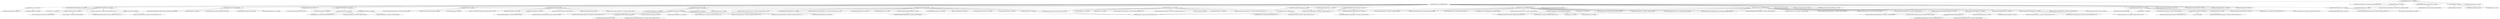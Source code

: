 digraph benchmark {
	"org.openrefine:benchmark:jar:3.10-SNAPSHOT" -> "org.openrefine:main:jar:3.10-SNAPSHOT:provided" ; 
	"org.openrefine:benchmark:jar:3.10-SNAPSHOT" -> "javax.servlet:javax.servlet-api:jar:4.0.1:provided (scope not updated to provided)" ; 
	"org.openrefine:benchmark:jar:3.10-SNAPSHOT" -> "org.openjdk.jmh:jmh-core:jar:1.37:compile" ; 
	"org.openrefine:benchmark:jar:3.10-SNAPSHOT" -> "org.openjdk.jmh:jmh-generator-annprocess:jar:1.37:provided" ; 
	"org.openrefine:benchmark:jar:3.10-SNAPSHOT" -> "org.testng:testng:jar:7.11.0:test" ; 
	"org.openrefine:benchmark:jar:3.10-SNAPSHOT" -> "org.jvnet.localizer:localizer:jar:1.31:compile" ; 
	"org.openrefine:main:jar:3.10-SNAPSHOT:provided" -> "org.openrefine:core:jar:3.10-SNAPSHOT:provided" ; 
	"org.openrefine:main:jar:3.10-SNAPSHOT:provided" -> "org.openrefine:grel:jar:3.10-SNAPSHOT:provided" ; 
	"org.openrefine:main:jar:3.10-SNAPSHOT:provided" -> "org.openrefine.dependencies:butterfly:jar:1.2.6:provided" ; 
	"org.openrefine:main:jar:3.10-SNAPSHOT:provided" -> "com.fasterxml.jackson.core:jackson-databind:jar:2.19.0:provided" ; 
	"org.openrefine:main:jar:3.10-SNAPSHOT:provided" -> "com.fasterxml.jackson.core:jackson-annotations:jar:2.19.0:provided" ; 
	"org.openrefine:main:jar:3.10-SNAPSHOT:provided" -> "commons-fileupload:commons-fileupload:jar:1.5:provided" ; 
	"org.openrefine:main:jar:3.10-SNAPSHOT:provided" -> "org.apache.commons:commons-text:jar:1.13.1:provided" ; 
	"org.openrefine:main:jar:3.10-SNAPSHOT:provided" -> "org.apache.velocity:velocity-engine-core:jar:2.4.1:provided" ; 
	"org.openrefine:main:jar:3.10-SNAPSHOT:provided" -> "org.marc4j:marc4j:jar:2.9.6:provided" ; 
	"org.openrefine:main:jar:3.10-SNAPSHOT:provided" -> "com.univocity:univocity-parsers:jar:2.9.1:provided" ; 
	"org.openrefine:main:jar:3.10-SNAPSHOT:provided" -> "org.apache.poi:poi:jar:5.4.1:provided" ; 
	"org.openrefine:main:jar:3.10-SNAPSHOT:provided" -> "org.apache.poi:poi-ooxml:jar:5.4.1:provided" ; 
	"org.openrefine:main:jar:3.10-SNAPSHOT:provided" -> "org.odftoolkit:odfdom-java:jar:0.12.0:provided" ; 
	"org.openrefine:main:jar:3.10-SNAPSHOT:provided" -> "org.openrefine.dependencies:vicino:jar:1.2.1:provided" ; 
	"org.openrefine:main:jar:3.10-SNAPSHOT:provided" -> "org.clojure:clojure:jar:1.12.1:provided" ; 
	"org.openrefine:main:jar:3.10-SNAPSHOT:provided" -> "org.apache.httpcomponents.client5:httpclient5:jar:5.5:provided" ; 
	"org.openrefine:main:jar:3.10-SNAPSHOT:provided" -> "org.apache.httpcomponents.core5:httpcore5:jar:5.3.4:provided" ; 
	"org.openrefine:main:jar:3.10-SNAPSHOT:provided" -> "org.sweble.wikitext:swc-parser-lazy:jar:3.1.9:provided" ; 
	"org.openrefine:main:jar:3.10-SNAPSHOT:provided" -> "org.apache.jena:jena-arq:jar:4.10.0:provided" ; 
	"org.openrefine:main:jar:3.10-SNAPSHOT:provided" -> "org.apache.jena:jena-core:jar:4.10.0:provided" ; 
	"org.openrefine:main:jar:3.10-SNAPSHOT:provided" -> "commons-codec:commons-codec:jar:1.18.0:provided" ; 
	"org.openrefine:main:jar:3.10-SNAPSHOT:provided" -> "commons-io:commons-io:jar:2.19.0:provided" ; 
	"org.openrefine:main:jar:3.10-SNAPSHOT:provided" -> "com.google.guava:guava:jar:33.4.8-jre:provided" ; 
	"org.openrefine:main:jar:3.10-SNAPSHOT:provided" -> "javax.xml.bind:jaxb-api:jar:2.3.1:provided" ; 
	"org.openrefine:main:jar:3.10-SNAPSHOT:provided" -> "com.github.albfernandez:juniversalchardet:jar:2.5.0:provided" ; 
	"org.openrefine:main:jar:3.10-SNAPSHOT:provided" -> "org.eclipse.jetty:jetty-servlets:jar:10.0.16:provided" ; 
	"org.openrefine:main:jar:3.10-SNAPSHOT:provided" -> "(org.jvnet.localizer:localizer:jar:1.31:provided - omitted for duplicate)" ; 
	"org.openrefine:core:jar:3.10-SNAPSHOT:provided" -> "(org.openrefine.dependencies:butterfly:jar:1.2.6:provided - omitted for duplicate)" ; 
	"org.openrefine:core:jar:3.10-SNAPSHOT:provided" -> "(com.fasterxml.jackson.core:jackson-databind:jar:2.19.0:provided - omitted for duplicate)" ; 
	"org.openrefine:core:jar:3.10-SNAPSHOT:provided" -> "(com.fasterxml.jackson.core:jackson-annotations:jar:2.19.0:provided - omitted for duplicate)" ; 
	"org.openrefine:core:jar:3.10-SNAPSHOT:provided" -> "com.fasterxml.jackson.datatype:jackson-datatype-jdk8:jar:2.19.0:provided" ; 
	"org.openrefine:core:jar:3.10-SNAPSHOT:provided" -> "org.apache.commons:commons-lang3:jar:3.17.0:provided" ; 
	"org.openrefine:core:jar:3.10-SNAPSHOT:provided" -> "(commons-fileupload:commons-fileupload:jar:1.5:provided - omitted for duplicate)" ; 
	"org.openrefine:core:jar:3.10-SNAPSHOT:provided" -> "commons-validator:commons-validator:jar:1.9.0:provided" ; 
	"org.openrefine:core:jar:3.10-SNAPSHOT:provided" -> "org.apache.commons:commons-compress:jar:1.27.1:provided" ; 
	"org.openrefine:core:jar:3.10-SNAPSHOT:provided" -> "(org.openrefine.dependencies:vicino:jar:1.2.1:provided - omitted for duplicate)" ; 
	"org.openrefine:core:jar:3.10-SNAPSHOT:provided" -> "(org.apache.httpcomponents.client5:httpclient5:jar:5.5:provided - omitted for duplicate)" ; 
	"org.openrefine:core:jar:3.10-SNAPSHOT:provided" -> "(org.apache.httpcomponents.core5:httpcore5:jar:5.3.4:provided - omitted for duplicate)" ; 
	"org.openrefine:core:jar:3.10-SNAPSHOT:provided" -> "(commons-codec:commons-codec:jar:1.18.0:provided - omitted for duplicate)" ; 
	"org.openrefine:core:jar:3.10-SNAPSHOT:provided" -> "(commons-io:commons-io:jar:2.19.0:provided - omitted for duplicate)" ; 
	"org.openrefine:core:jar:3.10-SNAPSHOT:provided" -> "(com.google.guava:guava:jar:33.4.8-jre:provided - omitted for duplicate)" ; 
	"org.openrefine:core:jar:3.10-SNAPSHOT:provided" -> "(com.github.albfernandez:juniversalchardet:jar:2.5.0:provided - omitted for duplicate)" ; 
	"org.openrefine:core:jar:3.10-SNAPSHOT:provided" -> "(org.eclipse.jetty:jetty-servlets:jar:10.0.16:provided - omitted for duplicate)" ; 
	"org.openrefine:core:jar:3.10-SNAPSHOT:provided" -> "(org.jvnet.localizer:localizer:jar:1.31:provided - omitted for duplicate)" ; 
	"com.fasterxml.jackson.datatype:jackson-datatype-jdk8:jar:2.19.0:provided" -> "(com.fasterxml.jackson.core:jackson-core:jar:2.19.0:provided - omitted for duplicate)" ; 
	"com.fasterxml.jackson.datatype:jackson-datatype-jdk8:jar:2.19.0:provided" -> "(com.fasterxml.jackson.core:jackson-databind:jar:2.19.0:provided - omitted for duplicate)" ; 
	"commons-validator:commons-validator:jar:1.9.0:provided" -> "commons-beanutils:commons-beanutils:jar:1.9.4:provided" ; 
	"commons-validator:commons-validator:jar:1.9.0:provided" -> "commons-digester:commons-digester:jar:2.1:provided" ; 
	"commons-validator:commons-validator:jar:1.9.0:provided" -> "commons-logging:commons-logging:jar:1.3.2:provided" ; 
	"commons-validator:commons-validator:jar:1.9.0:provided" -> "(commons-collections:commons-collections:jar:3.2.2:provided - omitted for duplicate)" ; 
	"commons-beanutils:commons-beanutils:jar:1.9.4:provided" -> "(commons-logging:commons-logging:jar:1.2:provided - omitted for conflict with 1.3.2)" ; 
	"commons-beanutils:commons-beanutils:jar:1.9.4:provided" -> "(commons-collections:commons-collections:jar:3.2.2:provided - omitted for duplicate)" ; 
	"org.apache.commons:commons-compress:jar:1.27.1:provided" -> "(commons-codec:commons-codec:jar:1.17.1:provided - omitted for conflict with 1.18.0)" ; 
	"org.apache.commons:commons-compress:jar:1.27.1:provided" -> "(commons-io:commons-io:jar:2.16.1:provided - omitted for conflict with 2.19.0)" ; 
	"org.apache.commons:commons-compress:jar:1.27.1:provided" -> "(org.apache.commons:commons-lang3:jar:3.16.0:provided - omitted for conflict with 3.17.0)" ; 
	"org.openrefine:grel:jar:3.10-SNAPSHOT:provided" -> "(org.openrefine:core:jar:3.10-SNAPSHOT:provided - omitted for duplicate)" ; 
	"org.openrefine:grel:jar:3.10-SNAPSHOT:provided" -> "(com.fasterxml.jackson.core:jackson-databind:jar:2.19.0:provided - omitted for duplicate)" ; 
	"org.openrefine:grel:jar:3.10-SNAPSHOT:provided" -> "(com.fasterxml.jackson.core:jackson-annotations:jar:2.19.0:provided - omitted for duplicate)" ; 
	"org.openrefine:grel:jar:3.10-SNAPSHOT:provided" -> "(org.apache.commons:commons-lang3:jar:3.17.0:provided - omitted for duplicate)" ; 
	"org.openrefine:grel:jar:3.10-SNAPSHOT:provided" -> "(org.apache.commons:commons-text:jar:1.13.1:provided - omitted for duplicate)" ; 
	"org.openrefine:grel:jar:3.10-SNAPSHOT:provided" -> "org.jsoup:jsoup:jar:1.20.1:provided" ; 
	"org.openrefine:grel:jar:3.10-SNAPSHOT:provided" -> "(com.univocity:univocity-parsers:jar:2.9.1:provided - omitted for duplicate)" ; 
	"org.openrefine:grel:jar:3.10-SNAPSHOT:provided" -> "(org.openrefine.dependencies:vicino:jar:1.2.1:provided - omitted for duplicate)" ; 
	"org.openrefine:grel:jar:3.10-SNAPSHOT:provided" -> "(commons-codec:commons-codec:jar:1.18.0:provided - omitted for duplicate)" ; 
	"org.openrefine:grel:jar:3.10-SNAPSHOT:provided" -> "(com.google.guava:guava:jar:33.4.8-jre:provided - omitted for duplicate)" ; 
	"org.openrefine:grel:jar:3.10-SNAPSHOT:provided" -> "(javax.xml.bind:jaxb-api:jar:2.3.1:provided - omitted for duplicate)" ; 
	"org.openrefine:grel:jar:3.10-SNAPSHOT:provided" -> "com.optimaize.languagedetector:language-detector:jar:0.6:provided" ; 
	"org.openrefine:grel:jar:3.10-SNAPSHOT:provided" -> "(org.jvnet.localizer:localizer:jar:1.31:provided - omitted for duplicate)" ; 
	"com.optimaize.languagedetector:language-detector:jar:0.6:provided" -> "net.arnx:jsonic:jar:1.2.11:provided" ; 
	"com.optimaize.languagedetector:language-detector:jar:0.6:provided" -> "com.intellij:annotations:jar:12.0:provided" ; 
	"com.optimaize.languagedetector:language-detector:jar:0.6:provided" -> "(com.google.guava:guava:jar:18.0:provided - omitted for conflict with 33.4.8-jre)" ; 
	"com.optimaize.languagedetector:language-detector:jar:0.6:provided" -> "(org.slf4j:slf4j-api:jar:1.7.6:provided - omitted for conflict with 2.0.16)" ; 
	"org.openrefine.dependencies:butterfly:jar:1.2.6:provided" -> "commons-collections:commons-collections:jar:3.2.2:provided" ; 
	"org.openrefine.dependencies:butterfly:jar:1.2.6:provided" -> "(commons-io:commons-io:jar:2.16.1:provided - omitted for conflict with 2.19.0)" ; 
	"org.openrefine.dependencies:butterfly:jar:1.2.6:provided" -> "commons-lang:commons-lang:jar:2.6:provided" ; 
	"org.openrefine.dependencies:butterfly:jar:1.2.6:provided" -> "org.apache.velocity:velocity:jar:1.6.3:provided" ; 
	"org.openrefine.dependencies:butterfly:jar:1.2.6:provided" -> "org.mozilla:rhino:jar:1.7.15:provided" ; 
	"org.openrefine.dependencies:butterfly:jar:1.2.6:provided" -> "(javax.servlet:javax.servlet-api:jar:4.0.1:provided - omitted for duplicate)" ; 
	"org.openrefine.dependencies:butterfly:jar:1.2.6:provided" -> "com.metaweb:lessen:jar:1.0:provided" ; 
	"org.openrefine.dependencies:butterfly:jar:1.2.6:provided" -> "(org.slf4j:slf4j-api:jar:2.0.13:provided - omitted for conflict with 2.0.16)" ; 
	"org.apache.velocity:velocity:jar:1.6.3:provided" -> "(commons-collections:commons-collections:jar:3.2.1:provided - omitted for conflict with 3.2.2)" ; 
	"org.apache.velocity:velocity:jar:1.6.3:provided" -> "(commons-lang:commons-lang:jar:2.4:provided - omitted for conflict with 2.6)" ; 
	"org.apache.velocity:velocity:jar:1.6.3:provided" -> "oro:oro:jar:2.0.8:provided" ; 
	"com.fasterxml.jackson.core:jackson-databind:jar:2.19.0:provided" -> "(com.fasterxml.jackson.core:jackson-annotations:jar:2.19.0:provided - omitted for duplicate)" ; 
	"com.fasterxml.jackson.core:jackson-databind:jar:2.19.0:provided" -> "com.fasterxml.jackson.core:jackson-core:jar:2.19.0:provided" ; 
	"commons-fileupload:commons-fileupload:jar:1.5:provided" -> "(commons-io:commons-io:jar:2.11.0:provided - omitted for conflict with 2.19.0)" ; 
	"org.apache.commons:commons-text:jar:1.13.1:provided" -> "(org.apache.commons:commons-lang3:jar:3.17.0:provided - omitted for duplicate)" ; 
	"org.apache.velocity:velocity-engine-core:jar:2.4.1:provided" -> "(org.apache.commons:commons-lang3:jar:3.17.0:provided - omitted for duplicate)" ; 
	"org.apache.velocity:velocity-engine-core:jar:2.4.1:provided" -> "(org.slf4j:slf4j-api:jar:1.7.36:provided - omitted for conflict with 2.0.16)" ; 
	"org.apache.poi:poi:jar:5.4.1:provided" -> "(commons-codec:commons-codec:jar:1.18.0:provided - omitted for duplicate)" ; 
	"org.apache.poi:poi:jar:5.4.1:provided" -> "org.apache.commons:commons-collections4:jar:4.4:provided" ; 
	"org.apache.poi:poi:jar:5.4.1:provided" -> "(org.apache.commons:commons-math3:jar:3.6.1:provided - omitted for duplicate)" ; 
	"org.apache.poi:poi:jar:5.4.1:provided" -> "(commons-io:commons-io:jar:2.18.0:provided - omitted for conflict with 2.19.0)" ; 
	"org.apache.poi:poi:jar:5.4.1:provided" -> "com.zaxxer:SparseBitSet:jar:1.3:provided" ; 
	"org.apache.poi:poi-ooxml:jar:5.4.1:provided" -> "(org.apache.poi:poi:jar:5.4.1:provided - omitted for duplicate)" ; 
	"org.apache.poi:poi-ooxml:jar:5.4.1:provided" -> "org.apache.poi:poi-ooxml-lite:jar:5.4.1:provided" ; 
	"org.apache.poi:poi-ooxml:jar:5.4.1:provided" -> "org.apache.xmlbeans:xmlbeans:jar:5.3.0:provided" ; 
	"org.apache.poi:poi-ooxml:jar:5.4.1:provided" -> "(org.apache.commons:commons-compress:jar:1.27.1:provided - omitted for duplicate)" ; 
	"org.apache.poi:poi-ooxml:jar:5.4.1:provided" -> "(commons-io:commons-io:jar:2.18.0:provided - omitted for conflict with 2.19.0)" ; 
	"org.apache.poi:poi-ooxml:jar:5.4.1:provided" -> "com.github.virtuald:curvesapi:jar:1.08:provided" ; 
	"org.apache.poi:poi-ooxml:jar:5.4.1:provided" -> "(org.apache.commons:commons-collections4:jar:4.4:provided - omitted for duplicate)" ; 
	"org.apache.poi:poi-ooxml-lite:jar:5.4.1:provided" -> "(org.apache.xmlbeans:xmlbeans:jar:5.3.0:provided - omitted for duplicate)" ; 
	"org.odftoolkit:odfdom-java:jar:0.12.0:provided" -> "xerces:xercesImpl:jar:2.12.2:provided" ; 
	"org.odftoolkit:odfdom-java:jar:0.12.0:provided" -> "xalan:serializer:jar:2.7.3:provided" ; 
	"org.odftoolkit:odfdom-java:jar:0.12.0:provided" -> "(org.apache.jena:jena-core:jar:4.10.0:provided - omitted for duplicate)" ; 
	"org.odftoolkit:odfdom-java:jar:0.12.0:provided" -> "net.rootdev:java-rdfa:jar:1.0.0-BETA1:provided" ; 
	"org.odftoolkit:odfdom-java:jar:0.12.0:provided" -> "(commons-validator:commons-validator:jar:1.7:provided - omitted for conflict with 1.9.0)" ; 
	"org.odftoolkit:odfdom-java:jar:0.12.0:provided" -> "(org.apache.commons:commons-lang3:jar:3.14.0:provided - omitted for conflict with 3.17.0)" ; 
	"org.odftoolkit:odfdom-java:jar:0.12.0:provided" -> "org.json:json:jar:20231013:provided" ; 
	"org.odftoolkit:odfdom-java:jar:0.12.0:provided" -> "(org.slf4j:slf4j-api:jar:1.7.36:provided - omitted for conflict with 2.0.16)" ; 
	"org.odftoolkit:odfdom-java:jar:0.12.0:provided" -> "org.slf4j:slf4j-simple:jar:1.7.36:provided" ; 
	"org.odftoolkit:odfdom-java:jar:0.12.0:provided" -> "(org.apache.commons:commons-compress:jar:1.25.0:provided - omitted for conflict with 1.27.1)" ; 
	"net.rootdev:java-rdfa:jar:1.0.0-BETA1:provided" -> "(org.apache.jena:jena-iri:jar:3.16.0:provided - omitted for conflict with 4.10.0)" ; 
	"net.rootdev:java-rdfa:jar:1.0.0-BETA1:provided" -> "(org.slf4j:slf4j-api:jar:1.7.30:provided - omitted for conflict with 2.0.16)" ; 
	"org.slf4j:slf4j-simple:jar:1.7.36:provided" -> "(org.slf4j:slf4j-api:jar:1.7.36:provided - omitted for conflict with 2.0.16)" ; 
	"org.openrefine.dependencies:vicino:jar:1.2.1:provided" -> "com.wcohen:com.wcohen.secondstring:jar:0.1:provided" ; 
	"org.openrefine.dependencies:vicino:jar:1.2.1:provided" -> "org.openrefine.dependencies:arithcode:jar:1.2:provided" ; 
	"org.openrefine.dependencies:vicino:jar:1.2.1:provided" -> "(org.apache.commons:commons-compress:jar:1.26.0:provided - omitted for conflict with 1.27.1)" ; 
	"org.clojure:clojure:jar:1.12.1:provided" -> "org.clojure:spec.alpha:jar:0.5.238:provided" ; 
	"org.clojure:clojure:jar:1.12.1:provided" -> "org.clojure:core.specs.alpha:jar:0.4.74:provided" ; 
	"org.apache.httpcomponents.client5:httpclient5:jar:5.5:provided" -> "(org.apache.httpcomponents.core5:httpcore5:jar:5.3.4:provided - omitted for duplicate)" ; 
	"org.apache.httpcomponents.client5:httpclient5:jar:5.5:provided" -> "org.apache.httpcomponents.core5:httpcore5-h2:jar:5.3.4:provided" ; 
	"org.apache.httpcomponents.client5:httpclient5:jar:5.5:provided" -> "(org.slf4j:slf4j-api:jar:1.7.36:provided - omitted for conflict with 2.0.16)" ; 
	"org.apache.httpcomponents.core5:httpcore5-h2:jar:5.3.4:provided" -> "(org.apache.httpcomponents.core5:httpcore5:jar:5.3.4:provided - omitted for duplicate)" ; 
	"org.sweble.wikitext:swc-parser-lazy:jar:3.1.9:provided" -> "(commons-io:commons-io:jar:1.4:provided - omitted for conflict with 2.19.0)" ; 
	"org.sweble.wikitext:swc-parser-lazy:jar:3.1.9:provided" -> "(org.apache.commons:commons-lang3:jar:3.4:provided - omitted for conflict with 3.17.0)" ; 
	"org.sweble.wikitext:swc-parser-lazy:jar:3.1.9:provided" -> "xtc:rats-runtime:jar:1.15.0:provided" ; 
	"org.sweble.wikitext:swc-parser-lazy:jar:3.1.9:provided" -> "de.fau.cs.osr.utils:utils:jar:3.0.8:provided" ; 
	"org.sweble.wikitext:swc-parser-lazy:jar:3.1.9:provided" -> "de.fau.cs.osr.ptk:ptk-common:jar:3.0.8:provided" ; 
	"de.fau.cs.osr.utils:utils:jar:3.0.8:provided" -> "(org.apache.commons:commons-lang3:jar:3.4:provided - omitted for conflict with 3.17.0)" ; 
	"de.fau.cs.osr.utils:utils:jar:3.0.8:provided" -> "(commons-codec:commons-codec:jar:1.6:provided - omitted for conflict with 1.18.0)" ; 
	"de.fau.cs.osr.ptk:ptk-common:jar:3.0.8:provided" -> "(xtc:rats-runtime:jar:1.15.0:provided - omitted for duplicate)" ; 
	"de.fau.cs.osr.ptk:ptk-common:jar:3.0.8:provided" -> "(de.fau.cs.osr.utils:utils:jar:3.0.8:provided - omitted for duplicate)" ; 
	"org.apache.jena:jena-arq:jar:4.10.0:provided" -> "(org.apache.jena:jena-core:jar:4.10.0:provided - omitted for duplicate)" ; 
	"org.apache.jena:jena-arq:jar:4.10.0:provided" -> "com.github.jsonld-java:jsonld-java:jar:0.13.4:provided" ; 
	"org.apache.jena:jena-arq:jar:4.10.0:provided" -> "com.google.code.gson:gson:jar:2.10.1:provided" ; 
	"org.apache.jena:jena-arq:jar:4.10.0:provided" -> "org.apache.httpcomponents:httpclient-cache:jar:4.5.14:provided" ; 
	"org.apache.jena:jena-arq:jar:4.10.0:provided" -> "org.apache.httpcomponents:httpclient:jar:4.5.14:provided" ; 
	"org.apache.jena:jena-arq:jar:4.10.0:provided" -> "org.slf4j:jcl-over-slf4j:jar:1.7.36:provided" ; 
	"org.apache.jena:jena-arq:jar:4.10.0:provided" -> "(com.fasterxml.jackson.core:jackson-core:jar:2.15.3:provided - omitted for conflict with 2.19.0)" ; 
	"org.apache.jena:jena-arq:jar:4.10.0:provided" -> "(com.fasterxml.jackson.core:jackson-databind:jar:2.15.3:provided - omitted for conflict with 2.19.0)" ; 
	"org.apache.jena:jena-arq:jar:4.10.0:provided" -> "com.apicatalog:titanium-json-ld:jar:1.3.2:provided" ; 
	"org.apache.jena:jena-arq:jar:4.10.0:provided" -> "org.glassfish:jakarta.json:jar:2.0.1:provided" ; 
	"org.apache.jena:jena-arq:jar:4.10.0:provided" -> "com.google.protobuf:protobuf-java:jar:3.24.3:provided" ; 
	"org.apache.jena:jena-arq:jar:4.10.0:provided" -> "org.apache.thrift:libthrift:jar:0.19.0:provided" ; 
	"org.apache.jena:jena-arq:jar:4.10.0:provided" -> "(org.apache.commons:commons-lang3:jar:3.13.0:provided - omitted for conflict with 3.17.0)" ; 
	"org.apache.httpcomponents:httpclient-cache:jar:4.5.14:provided" -> "(org.apache.httpcomponents:httpclient:jar:4.5.14:provided - omitted for duplicate)" ; 
	"org.apache.httpcomponents:httpclient:jar:4.5.14:provided" -> "org.apache.httpcomponents:httpcore:jar:4.4.16:provided" ; 
	"org.slf4j:jcl-over-slf4j:jar:1.7.36:provided" -> "(org.slf4j:slf4j-api:jar:1.7.36:provided - omitted for conflict with 2.0.16)" ; 
	"org.apache.jena:jena-core:jar:4.10.0:provided" -> "org.apache.jena:jena-base:jar:4.10.0:provided" ; 
	"org.apache.jena:jena-core:jar:4.10.0:provided" -> "org.apache.jena:jena-iri:jar:4.10.0:provided" ; 
	"org.apache.jena:jena-core:jar:4.10.0:provided" -> "commons-cli:commons-cli:jar:1.5.0:provided" ; 
	"org.apache.jena:jena-core:jar:4.10.0:provided" -> "org.roaringbitmap:RoaringBitmap:jar:1.0.0:provided" ; 
	"org.apache.jena:jena-base:jar:4.10.0:provided" -> "(org.slf4j:slf4j-api:jar:1.7.36:provided - omitted for conflict with 2.0.16)" ; 
	"org.apache.jena:jena-base:jar:4.10.0:provided" -> "org.apache.commons:commons-csv:jar:1.10.0:provided" ; 
	"org.apache.jena:jena-base:jar:4.10.0:provided" -> "(commons-io:commons-io:jar:2.14.0:provided - omitted for conflict with 2.19.0)" ; 
	"org.apache.jena:jena-base:jar:4.10.0:provided" -> "(org.apache.commons:commons-lang3:jar:3.13.0:provided - omitted for conflict with 3.17.0)" ; 
	"org.apache.jena:jena-base:jar:4.10.0:provided" -> "(commons-codec:commons-codec:jar:1.16.0:provided - omitted for conflict with 1.18.0)" ; 
	"org.apache.jena:jena-base:jar:4.10.0:provided" -> "(org.apache.commons:commons-compress:jar:1.24.0:provided - omitted for conflict with 1.27.1)" ; 
	"org.apache.jena:jena-base:jar:4.10.0:provided" -> "(org.apache.commons:commons-collections4:jar:4.4:provided - omitted for duplicate)" ; 
	"org.apache.jena:jena-base:jar:4.10.0:provided" -> "com.github.ben-manes.caffeine:caffeine:jar:3.1.8:provided" ; 
	"org.apache.jena:jena-base:jar:4.10.0:provided" -> "com.github.andrewoma.dexx:collection:jar:0.7:provided" ; 
	"com.github.ben-manes.caffeine:caffeine:jar:3.1.8:provided" -> "org.checkerframework:checker-qual:jar:3.37.0:provided" ; 
	"com.github.ben-manes.caffeine:caffeine:jar:3.1.8:provided" -> "(com.google.errorprone:error_prone_annotations:jar:2.21.1:provided - omitted for conflict with 2.36.0)" ; 
	"com.google.guava:guava:jar:33.4.8-jre:provided" -> "com.google.guava:failureaccess:jar:1.0.3:provided" ; 
	"com.google.guava:guava:jar:33.4.8-jre:provided" -> "com.google.guava:listenablefuture:jar:9999.0-empty-to-avoid-conflict-with-guava:provided" ; 
	"com.google.guava:guava:jar:33.4.8-jre:provided" -> "org.jspecify:jspecify:jar:1.0.0:provided" ; 
	"com.google.guava:guava:jar:33.4.8-jre:provided" -> "com.google.errorprone:error_prone_annotations:jar:2.36.0:provided" ; 
	"com.google.guava:guava:jar:33.4.8-jre:provided" -> "com.google.j2objc:j2objc-annotations:jar:3.0.0:provided" ; 
	"javax.xml.bind:jaxb-api:jar:2.3.1:provided" -> "javax.activation:javax.activation-api:jar:1.2.0:provided" ; 
	"org.eclipse.jetty:jetty-servlets:jar:10.0.16:provided" -> "org.eclipse.jetty:jetty-http:jar:10.0.16:provided" ; 
	"org.eclipse.jetty:jetty-servlets:jar:10.0.16:provided" -> "org.eclipse.jetty:jetty-util:jar:10.0.16:provided" ; 
	"org.eclipse.jetty:jetty-servlets:jar:10.0.16:provided" -> "org.eclipse.jetty:jetty-io:jar:10.0.16:provided" ; 
	"org.eclipse.jetty:jetty-servlets:jar:10.0.16:provided" -> "(org.slf4j:slf4j-api:jar:2.0.5:provided - omitted for conflict with 2.0.16)" ; 
	"org.eclipse.jetty:jetty-http:jar:10.0.16:provided" -> "(org.eclipse.jetty:jetty-util:jar:10.0.16:provided - omitted for duplicate)" ; 
	"org.eclipse.jetty:jetty-http:jar:10.0.16:provided" -> "(org.eclipse.jetty:jetty-io:jar:10.0.16:provided - omitted for duplicate)" ; 
	"org.eclipse.jetty:jetty-http:jar:10.0.16:provided" -> "(org.slf4j:slf4j-api:jar:2.0.5:provided - omitted for conflict with 2.0.16)" ; 
	"org.eclipse.jetty:jetty-util:jar:10.0.16:provided" -> "(org.slf4j:slf4j-api:jar:2.0.5:provided - omitted for conflict with 2.0.16)" ; 
	"org.eclipse.jetty:jetty-io:jar:10.0.16:provided" -> "(org.slf4j:slf4j-api:jar:2.0.5:provided - omitted for conflict with 2.0.16)" ; 
	"org.eclipse.jetty:jetty-io:jar:10.0.16:provided" -> "(org.eclipse.jetty:jetty-util:jar:10.0.16:provided - omitted for duplicate)" ; 
	"org.openjdk.jmh:jmh-core:jar:1.37:compile" -> "net.sf.jopt-simple:jopt-simple:jar:5.0.4:compile" ; 
	"org.openjdk.jmh:jmh-core:jar:1.37:compile" -> "org.apache.commons:commons-math3:jar:3.6.1:compile (scope not updated to compile)" ; 
	"org.openjdk.jmh:jmh-generator-annprocess:jar:1.37:provided" -> "(org.openjdk.jmh:jmh-core:jar:1.37:provided - omitted for duplicate)" ; 
	"org.testng:testng:jar:7.11.0:test" -> "org.slf4j:slf4j-api:jar:2.0.16:provided" ; 
	"org.testng:testng:jar:7.11.0:test" -> "org.jcommander:jcommander:jar:1.83:test" ; 
	"org.testng:testng:jar:7.11.0:test" -> "org.webjars:jquery:jar:3.7.1:test" ; 
}
digraph core {
	"org.openrefine:core:jar:3.10-SNAPSHOT" -> "javax.servlet:javax.servlet-api:jar:4.0.1:provided (scope not updated to compile)" ; 
	"org.openrefine:core:jar:3.10-SNAPSHOT" -> "org.openrefine.dependencies:butterfly:jar:1.2.6:compile" ; 
	"org.openrefine:core:jar:3.10-SNAPSHOT" -> "com.fasterxml.jackson.core:jackson-databind:jar:2.19.0:compile" ; 
	"org.openrefine:core:jar:3.10-SNAPSHOT" -> "com.fasterxml.jackson.core:jackson-annotations:jar:2.19.0:compile" ; 
	"org.openrefine:core:jar:3.10-SNAPSHOT" -> "com.fasterxml.jackson.datatype:jackson-datatype-jdk8:jar:2.19.0:compile" ; 
	"org.openrefine:core:jar:3.10-SNAPSHOT" -> "org.slf4j:slf4j-api:jar:2.0.17:provided (scope not updated to compile)" ; 
	"org.openrefine:core:jar:3.10-SNAPSHOT" -> "org.apache.commons:commons-lang3:jar:3.17.0:compile" ; 
	"org.openrefine:core:jar:3.10-SNAPSHOT" -> "commons-fileupload:commons-fileupload:jar:1.5:compile" ; 
	"org.openrefine:core:jar:3.10-SNAPSHOT" -> "commons-validator:commons-validator:jar:1.9.0:compile" ; 
	"org.openrefine:core:jar:3.10-SNAPSHOT" -> "org.apache.commons:commons-compress:jar:1.27.1:compile" ; 
	"org.openrefine:core:jar:3.10-SNAPSHOT" -> "org.openrefine.dependencies:vicino:jar:1.2.1:compile" ; 
	"org.openrefine:core:jar:3.10-SNAPSHOT" -> "org.apache.httpcomponents.client5:httpclient5:jar:5.5:compile" ; 
	"org.openrefine:core:jar:3.10-SNAPSHOT" -> "org.apache.httpcomponents.core5:httpcore5:jar:5.3.4:compile" ; 
	"org.openrefine:core:jar:3.10-SNAPSHOT" -> "commons-codec:commons-codec:jar:1.18.0:compile" ; 
	"org.openrefine:core:jar:3.10-SNAPSHOT" -> "commons-io:commons-io:jar:2.19.0:compile" ; 
	"org.openrefine:core:jar:3.10-SNAPSHOT" -> "com.google.guava:guava:jar:33.4.8-jre:compile" ; 
	"org.openrefine:core:jar:3.10-SNAPSHOT" -> "com.github.albfernandez:juniversalchardet:jar:2.5.0:compile" ; 
	"org.openrefine:core:jar:3.10-SNAPSHOT" -> "org.eclipse.jetty:jetty-servlets:jar:10.0.16:compile" ; 
	"org.openrefine:core:jar:3.10-SNAPSHOT" -> "org.testng:testng:jar:7.11.0:test" ; 
	"org.openrefine:core:jar:3.10-SNAPSHOT" -> "com.squareup.okhttp3:mockwebserver:jar:4.12.0:test" ; 
	"org.openrefine:core:jar:3.10-SNAPSHOT" -> "org.mockito:mockito-core:jar:5.18.0:test" ; 
	"org.openrefine:core:jar:3.10-SNAPSHOT" -> "org.apache.logging.log4j:log4j-core:jar:2.24.3:test" ; 
	"org.openrefine:core:jar:3.10-SNAPSHOT" -> "org.apache.logging.log4j:log4j-slf4j2-impl:jar:2.24.3:test" ; 
	"org.openrefine:core:jar:3.10-SNAPSHOT" -> "org.jvnet.localizer:localizer:jar:1.31:compile" ; 
	"org.openrefine.dependencies:butterfly:jar:1.2.6:compile" -> "commons-collections:commons-collections:jar:3.2.2:compile" ; 
	"org.openrefine.dependencies:butterfly:jar:1.2.6:compile" -> "(commons-io:commons-io:jar:2.16.1:compile - omitted for conflict with 2.19.0)" ; 
	"org.openrefine.dependencies:butterfly:jar:1.2.6:compile" -> "commons-lang:commons-lang:jar:2.6:compile" ; 
	"org.openrefine.dependencies:butterfly:jar:1.2.6:compile" -> "org.apache.velocity:velocity:jar:1.6.3:compile" ; 
	"org.openrefine.dependencies:butterfly:jar:1.2.6:compile" -> "org.mozilla:rhino:jar:1.7.15:compile" ; 
	"org.openrefine.dependencies:butterfly:jar:1.2.6:compile" -> "(javax.servlet:javax.servlet-api:jar:4.0.1:compile - omitted for duplicate)" ; 
	"org.openrefine.dependencies:butterfly:jar:1.2.6:compile" -> "com.metaweb:lessen:jar:1.0:compile" ; 
	"org.openrefine.dependencies:butterfly:jar:1.2.6:compile" -> "(org.slf4j:slf4j-api:jar:2.0.13:compile - omitted for conflict with 2.0.17)" ; 
	"org.apache.velocity:velocity:jar:1.6.3:compile" -> "(commons-collections:commons-collections:jar:3.2.1:compile - omitted for conflict with 3.2.2)" ; 
	"org.apache.velocity:velocity:jar:1.6.3:compile" -> "(commons-lang:commons-lang:jar:2.4:compile - omitted for conflict with 2.6)" ; 
	"org.apache.velocity:velocity:jar:1.6.3:compile" -> "oro:oro:jar:2.0.8:compile" ; 
	"com.fasterxml.jackson.core:jackson-databind:jar:2.19.0:compile" -> "(com.fasterxml.jackson.core:jackson-annotations:jar:2.19.0:compile - omitted for duplicate)" ; 
	"com.fasterxml.jackson.core:jackson-databind:jar:2.19.0:compile" -> "com.fasterxml.jackson.core:jackson-core:jar:2.19.0:compile" ; 
	"com.fasterxml.jackson.datatype:jackson-datatype-jdk8:jar:2.19.0:compile" -> "(com.fasterxml.jackson.core:jackson-core:jar:2.19.0:compile - omitted for duplicate)" ; 
	"com.fasterxml.jackson.datatype:jackson-datatype-jdk8:jar:2.19.0:compile" -> "(com.fasterxml.jackson.core:jackson-databind:jar:2.19.0:compile - omitted for duplicate)" ; 
	"commons-fileupload:commons-fileupload:jar:1.5:compile" -> "(commons-io:commons-io:jar:2.11.0:compile - omitted for conflict with 2.19.0)" ; 
	"commons-validator:commons-validator:jar:1.9.0:compile" -> "commons-beanutils:commons-beanutils:jar:1.9.4:compile" ; 
	"commons-validator:commons-validator:jar:1.9.0:compile" -> "commons-digester:commons-digester:jar:2.1:compile" ; 
	"commons-validator:commons-validator:jar:1.9.0:compile" -> "commons-logging:commons-logging:jar:1.3.2:compile" ; 
	"commons-validator:commons-validator:jar:1.9.0:compile" -> "(commons-collections:commons-collections:jar:3.2.2:compile - omitted for duplicate)" ; 
	"commons-beanutils:commons-beanutils:jar:1.9.4:compile" -> "(commons-logging:commons-logging:jar:1.2:compile - omitted for conflict with 1.3.2)" ; 
	"commons-beanutils:commons-beanutils:jar:1.9.4:compile" -> "(commons-collections:commons-collections:jar:3.2.2:compile - omitted for duplicate)" ; 
	"org.apache.commons:commons-compress:jar:1.27.1:compile" -> "(commons-codec:commons-codec:jar:1.17.1:compile - omitted for conflict with 1.18.0)" ; 
	"org.apache.commons:commons-compress:jar:1.27.1:compile" -> "(commons-io:commons-io:jar:2.16.1:compile - omitted for conflict with 2.19.0)" ; 
	"org.apache.commons:commons-compress:jar:1.27.1:compile" -> "(org.apache.commons:commons-lang3:jar:3.16.0:compile - omitted for conflict with 3.17.0)" ; 
	"org.openrefine.dependencies:vicino:jar:1.2.1:compile" -> "com.wcohen:com.wcohen.secondstring:jar:0.1:compile" ; 
	"org.openrefine.dependencies:vicino:jar:1.2.1:compile" -> "org.openrefine.dependencies:arithcode:jar:1.2:compile" ; 
	"org.openrefine.dependencies:vicino:jar:1.2.1:compile" -> "(org.apache.commons:commons-compress:jar:1.26.0:compile - omitted for conflict with 1.27.1)" ; 
	"org.apache.httpcomponents.client5:httpclient5:jar:5.5:compile" -> "(org.apache.httpcomponents.core5:httpcore5:jar:5.3.4:compile - omitted for duplicate)" ; 
	"org.apache.httpcomponents.client5:httpclient5:jar:5.5:compile" -> "org.apache.httpcomponents.core5:httpcore5-h2:jar:5.3.4:compile" ; 
	"org.apache.httpcomponents.client5:httpclient5:jar:5.5:compile" -> "(org.slf4j:slf4j-api:jar:1.7.36:compile - omitted for conflict with 2.0.17)" ; 
	"org.apache.httpcomponents.core5:httpcore5-h2:jar:5.3.4:compile" -> "(org.apache.httpcomponents.core5:httpcore5:jar:5.3.4:compile - omitted for duplicate)" ; 
	"com.google.guava:guava:jar:33.4.8-jre:compile" -> "com.google.guava:failureaccess:jar:1.0.3:compile" ; 
	"com.google.guava:guava:jar:33.4.8-jre:compile" -> "com.google.guava:listenablefuture:jar:9999.0-empty-to-avoid-conflict-with-guava:compile" ; 
	"com.google.guava:guava:jar:33.4.8-jre:compile" -> "org.jspecify:jspecify:jar:1.0.0:compile" ; 
	"com.google.guava:guava:jar:33.4.8-jre:compile" -> "com.google.errorprone:error_prone_annotations:jar:2.36.0:compile" ; 
	"com.google.guava:guava:jar:33.4.8-jre:compile" -> "com.google.j2objc:j2objc-annotations:jar:3.0.0:compile" ; 
	"org.eclipse.jetty:jetty-servlets:jar:10.0.16:compile" -> "org.eclipse.jetty:jetty-http:jar:10.0.16:compile" ; 
	"org.eclipse.jetty:jetty-servlets:jar:10.0.16:compile" -> "org.eclipse.jetty:jetty-util:jar:10.0.16:compile" ; 
	"org.eclipse.jetty:jetty-servlets:jar:10.0.16:compile" -> "org.eclipse.jetty:jetty-io:jar:10.0.16:compile" ; 
	"org.eclipse.jetty:jetty-servlets:jar:10.0.16:compile" -> "(org.slf4j:slf4j-api:jar:2.0.5:compile - omitted for conflict with 2.0.17)" ; 
	"org.eclipse.jetty:jetty-http:jar:10.0.16:compile" -> "(org.eclipse.jetty:jetty-util:jar:10.0.16:compile - omitted for duplicate)" ; 
	"org.eclipse.jetty:jetty-http:jar:10.0.16:compile" -> "(org.eclipse.jetty:jetty-io:jar:10.0.16:compile - omitted for duplicate)" ; 
	"org.eclipse.jetty:jetty-http:jar:10.0.16:compile" -> "(org.slf4j:slf4j-api:jar:2.0.5:compile - omitted for conflict with 2.0.17)" ; 
	"org.eclipse.jetty:jetty-util:jar:10.0.16:compile" -> "(org.slf4j:slf4j-api:jar:2.0.5:compile - omitted for conflict with 2.0.17)" ; 
	"org.eclipse.jetty:jetty-io:jar:10.0.16:compile" -> "(org.slf4j:slf4j-api:jar:2.0.5:compile - omitted for conflict with 2.0.17)" ; 
	"org.eclipse.jetty:jetty-io:jar:10.0.16:compile" -> "(org.eclipse.jetty:jetty-util:jar:10.0.16:compile - omitted for duplicate)" ; 
	"org.testng:testng:jar:7.11.0:test" -> "(org.slf4j:slf4j-api:jar:2.0.16:test - omitted for conflict with 2.0.17)" ; 
	"org.testng:testng:jar:7.11.0:test" -> "org.jcommander:jcommander:jar:1.83:test" ; 
	"org.testng:testng:jar:7.11.0:test" -> "org.webjars:jquery:jar:3.7.1:test" ; 
	"com.squareup.okhttp3:mockwebserver:jar:4.12.0:test" -> "com.squareup.okhttp3:okhttp:jar:4.12.0:test" ; 
	"com.squareup.okhttp3:mockwebserver:jar:4.12.0:test" -> "junit:junit:jar:4.13.2:test" ; 
	"com.squareup.okhttp3:mockwebserver:jar:4.12.0:test" -> "org.jetbrains.kotlin:kotlin-stdlib-jdk8:jar:1.8.21:test" ; 
	"com.squareup.okhttp3:okhttp:jar:4.12.0:test" -> "com.squareup.okio:okio:jar:3.6.0:test" ; 
	"com.squareup.okhttp3:okhttp:jar:4.12.0:test" -> "(org.jetbrains.kotlin:kotlin-stdlib-jdk8:jar:1.8.21:test - omitted for duplicate)" ; 
	"com.squareup.okio:okio:jar:3.6.0:test" -> "com.squareup.okio:okio-jvm:jar:3.6.0:test" ; 
	"com.squareup.okio:okio-jvm:jar:3.6.0:test" -> "(org.jetbrains.kotlin:kotlin-stdlib-jdk8:jar:1.9.10:test - omitted for conflict with 1.8.21)" ; 
	"com.squareup.okio:okio-jvm:jar:3.6.0:test" -> "(org.jetbrains.kotlin:kotlin-stdlib-common:jar:1.9.10:test - omitted for conflict with 1.8.21)" ; 
	"junit:junit:jar:4.13.2:test" -> "org.hamcrest:hamcrest-core:jar:1.3:test" ; 
	"org.jetbrains.kotlin:kotlin-stdlib-jdk8:jar:1.8.21:test" -> "org.jetbrains.kotlin:kotlin-stdlib:jar:1.8.21:test" ; 
	"org.jetbrains.kotlin:kotlin-stdlib-jdk8:jar:1.8.21:test" -> "org.jetbrains.kotlin:kotlin-stdlib-jdk7:jar:1.8.21:test" ; 
	"org.jetbrains.kotlin:kotlin-stdlib:jar:1.8.21:test" -> "org.jetbrains.kotlin:kotlin-stdlib-common:jar:1.8.21:test" ; 
	"org.jetbrains.kotlin:kotlin-stdlib:jar:1.8.21:test" -> "org.jetbrains:annotations:jar:13.0:test" ; 
	"org.jetbrains.kotlin:kotlin-stdlib-jdk7:jar:1.8.21:test" -> "(org.jetbrains.kotlin:kotlin-stdlib:jar:1.8.21:test - omitted for duplicate)" ; 
	"org.mockito:mockito-core:jar:5.18.0:test" -> "net.bytebuddy:byte-buddy:jar:1.17.5:test" ; 
	"org.mockito:mockito-core:jar:5.18.0:test" -> "net.bytebuddy:byte-buddy-agent:jar:1.17.5:test" ; 
	"org.mockito:mockito-core:jar:5.18.0:test" -> "org.objenesis:objenesis:jar:3.3:test" ; 
	"org.apache.logging.log4j:log4j-core:jar:2.24.3:test" -> "org.apache.logging.log4j:log4j-api:jar:2.24.3:test" ; 
	"org.apache.logging.log4j:log4j-slf4j2-impl:jar:2.24.3:test" -> "(org.apache.logging.log4j:log4j-api:jar:2.24.3:test - omitted for duplicate)" ; 
	"org.apache.logging.log4j:log4j-slf4j2-impl:jar:2.24.3:test" -> "(org.slf4j:slf4j-api:jar:2.0.16:test - omitted for conflict with 2.0.17)" ; 
	"org.apache.logging.log4j:log4j-slf4j2-impl:jar:2.24.3:test" -> "(org.apache.logging.log4j:log4j-core:jar:2.24.3:test - omitted for duplicate)" ; 
}
digraph grel {
	"org.openrefine:grel:jar:3.10-SNAPSHOT" -> "org.openrefine:core:jar:3.10-SNAPSHOT:compile" ; 
	"org.openrefine:grel:jar:3.10-SNAPSHOT" -> "com.fasterxml.jackson.core:jackson-databind:jar:2.19.0:compile" ; 
	"org.openrefine:grel:jar:3.10-SNAPSHOT" -> "com.fasterxml.jackson.core:jackson-annotations:jar:2.19.0:compile" ; 
	"org.openrefine:grel:jar:3.10-SNAPSHOT" -> "org.slf4j:slf4j-api:jar:2.0.17:provided (scope not updated to compile)" ; 
	"org.openrefine:grel:jar:3.10-SNAPSHOT" -> "org.apache.commons:commons-lang3:jar:3.17.0:compile" ; 
	"org.openrefine:grel:jar:3.10-SNAPSHOT" -> "org.apache.commons:commons-text:jar:1.13.1:compile" ; 
	"org.openrefine:grel:jar:3.10-SNAPSHOT" -> "org.jsoup:jsoup:jar:1.20.1:compile" ; 
	"org.openrefine:grel:jar:3.10-SNAPSHOT" -> "com.univocity:univocity-parsers:jar:2.9.1:compile" ; 
	"org.openrefine:grel:jar:3.10-SNAPSHOT" -> "org.openrefine.dependencies:vicino:jar:1.2.1:compile" ; 
	"org.openrefine:grel:jar:3.10-SNAPSHOT" -> "commons-codec:commons-codec:jar:1.18.0:compile" ; 
	"org.openrefine:grel:jar:3.10-SNAPSHOT" -> "com.google.guava:guava:jar:33.4.8-jre:compile" ; 
	"org.openrefine:grel:jar:3.10-SNAPSHOT" -> "javax.xml.bind:jaxb-api:jar:2.3.1:compile" ; 
	"org.openrefine:grel:jar:3.10-SNAPSHOT" -> "com.optimaize.languagedetector:language-detector:jar:0.6:compile" ; 
	"org.openrefine:grel:jar:3.10-SNAPSHOT" -> "org.testng:testng:jar:7.11.0:test" ; 
	"org.openrefine:grel:jar:3.10-SNAPSHOT" -> "org.mockito:mockito-core:jar:5.18.0:test" ; 
	"org.openrefine:grel:jar:3.10-SNAPSHOT" -> "org.openrefine:core:test-jar:tests:3.10-SNAPSHOT:test" ; 
	"org.openrefine:grel:jar:3.10-SNAPSHOT" -> "org.jvnet.localizer:localizer:jar:1.31:compile" ; 
	"org.openrefine:core:jar:3.10-SNAPSHOT:compile" -> "org.openrefine.dependencies:butterfly:jar:1.2.6:compile" ; 
	"org.openrefine:core:jar:3.10-SNAPSHOT:compile" -> "(com.fasterxml.jackson.core:jackson-databind:jar:2.19.0:compile - omitted for duplicate)" ; 
	"org.openrefine:core:jar:3.10-SNAPSHOT:compile" -> "(com.fasterxml.jackson.core:jackson-annotations:jar:2.19.0:compile - omitted for duplicate)" ; 
	"org.openrefine:core:jar:3.10-SNAPSHOT:compile" -> "com.fasterxml.jackson.datatype:jackson-datatype-jdk8:jar:2.19.0:compile" ; 
	"org.openrefine:core:jar:3.10-SNAPSHOT:compile" -> "(org.apache.commons:commons-lang3:jar:3.17.0:compile - omitted for duplicate)" ; 
	"org.openrefine:core:jar:3.10-SNAPSHOT:compile" -> "commons-fileupload:commons-fileupload:jar:1.5:compile" ; 
	"org.openrefine:core:jar:3.10-SNAPSHOT:compile" -> "commons-validator:commons-validator:jar:1.9.0:compile" ; 
	"org.openrefine:core:jar:3.10-SNAPSHOT:compile" -> "org.apache.commons:commons-compress:jar:1.27.1:compile" ; 
	"org.openrefine:core:jar:3.10-SNAPSHOT:compile" -> "(org.openrefine.dependencies:vicino:jar:1.2.1:compile - omitted for duplicate)" ; 
	"org.openrefine:core:jar:3.10-SNAPSHOT:compile" -> "org.apache.httpcomponents.client5:httpclient5:jar:5.5:compile" ; 
	"org.openrefine:core:jar:3.10-SNAPSHOT:compile" -> "org.apache.httpcomponents.core5:httpcore5:jar:5.3.4:compile" ; 
	"org.openrefine:core:jar:3.10-SNAPSHOT:compile" -> "(commons-codec:commons-codec:jar:1.18.0:compile - omitted for duplicate)" ; 
	"org.openrefine:core:jar:3.10-SNAPSHOT:compile" -> "commons-io:commons-io:jar:2.19.0:compile" ; 
	"org.openrefine:core:jar:3.10-SNAPSHOT:compile" -> "(com.google.guava:guava:jar:33.4.8-jre:compile - omitted for duplicate)" ; 
	"org.openrefine:core:jar:3.10-SNAPSHOT:compile" -> "com.github.albfernandez:juniversalchardet:jar:2.5.0:compile" ; 
	"org.openrefine:core:jar:3.10-SNAPSHOT:compile" -> "org.eclipse.jetty:jetty-servlets:jar:10.0.16:compile" ; 
	"org.openrefine:core:jar:3.10-SNAPSHOT:compile" -> "(org.jvnet.localizer:localizer:jar:1.31:compile - omitted for duplicate)" ; 
	"org.openrefine.dependencies:butterfly:jar:1.2.6:compile" -> "commons-collections:commons-collections:jar:3.2.2:compile" ; 
	"org.openrefine.dependencies:butterfly:jar:1.2.6:compile" -> "(commons-io:commons-io:jar:2.16.1:compile - omitted for conflict with 2.19.0)" ; 
	"org.openrefine.dependencies:butterfly:jar:1.2.6:compile" -> "commons-lang:commons-lang:jar:2.6:compile" ; 
	"org.openrefine.dependencies:butterfly:jar:1.2.6:compile" -> "org.apache.velocity:velocity:jar:1.6.3:compile" ; 
	"org.openrefine.dependencies:butterfly:jar:1.2.6:compile" -> "org.mozilla:rhino:jar:1.7.15:compile" ; 
	"org.openrefine.dependencies:butterfly:jar:1.2.6:compile" -> "javax.servlet:javax.servlet-api:jar:4.0.1:compile" ; 
	"org.openrefine.dependencies:butterfly:jar:1.2.6:compile" -> "com.metaweb:lessen:jar:1.0:compile" ; 
	"org.openrefine.dependencies:butterfly:jar:1.2.6:compile" -> "(org.slf4j:slf4j-api:jar:2.0.13:compile - omitted for conflict with 2.0.17)" ; 
	"org.apache.velocity:velocity:jar:1.6.3:compile" -> "(commons-collections:commons-collections:jar:3.2.1:compile - omitted for conflict with 3.2.2)" ; 
	"org.apache.velocity:velocity:jar:1.6.3:compile" -> "(commons-lang:commons-lang:jar:2.4:compile - omitted for conflict with 2.6)" ; 
	"org.apache.velocity:velocity:jar:1.6.3:compile" -> "oro:oro:jar:2.0.8:compile" ; 
	"com.fasterxml.jackson.datatype:jackson-datatype-jdk8:jar:2.19.0:compile" -> "(com.fasterxml.jackson.core:jackson-core:jar:2.19.0:compile - omitted for duplicate)" ; 
	"com.fasterxml.jackson.datatype:jackson-datatype-jdk8:jar:2.19.0:compile" -> "(com.fasterxml.jackson.core:jackson-databind:jar:2.19.0:compile - omitted for duplicate)" ; 
	"commons-fileupload:commons-fileupload:jar:1.5:compile" -> "(commons-io:commons-io:jar:2.11.0:compile - omitted for conflict with 2.19.0)" ; 
	"commons-validator:commons-validator:jar:1.9.0:compile" -> "commons-beanutils:commons-beanutils:jar:1.9.4:compile" ; 
	"commons-validator:commons-validator:jar:1.9.0:compile" -> "commons-digester:commons-digester:jar:2.1:compile" ; 
	"commons-validator:commons-validator:jar:1.9.0:compile" -> "commons-logging:commons-logging:jar:1.3.2:compile" ; 
	"commons-validator:commons-validator:jar:1.9.0:compile" -> "(commons-collections:commons-collections:jar:3.2.2:compile - omitted for duplicate)" ; 
	"commons-beanutils:commons-beanutils:jar:1.9.4:compile" -> "(commons-logging:commons-logging:jar:1.2:compile - omitted for conflict with 1.3.2)" ; 
	"commons-beanutils:commons-beanutils:jar:1.9.4:compile" -> "(commons-collections:commons-collections:jar:3.2.2:compile - omitted for duplicate)" ; 
	"org.apache.commons:commons-compress:jar:1.27.1:compile" -> "(commons-codec:commons-codec:jar:1.17.1:compile - omitted for conflict with 1.18.0)" ; 
	"org.apache.commons:commons-compress:jar:1.27.1:compile" -> "(commons-io:commons-io:jar:2.16.1:compile - omitted for conflict with 2.19.0)" ; 
	"org.apache.commons:commons-compress:jar:1.27.1:compile" -> "(org.apache.commons:commons-lang3:jar:3.16.0:compile - omitted for conflict with 3.17.0)" ; 
	"org.apache.httpcomponents.client5:httpclient5:jar:5.5:compile" -> "(org.apache.httpcomponents.core5:httpcore5:jar:5.3.4:compile - omitted for duplicate)" ; 
	"org.apache.httpcomponents.client5:httpclient5:jar:5.5:compile" -> "org.apache.httpcomponents.core5:httpcore5-h2:jar:5.3.4:compile" ; 
	"org.apache.httpcomponents.client5:httpclient5:jar:5.5:compile" -> "(org.slf4j:slf4j-api:jar:1.7.36:compile - omitted for conflict with 2.0.17)" ; 
	"org.apache.httpcomponents.core5:httpcore5-h2:jar:5.3.4:compile" -> "(org.apache.httpcomponents.core5:httpcore5:jar:5.3.4:compile - omitted for duplicate)" ; 
	"org.eclipse.jetty:jetty-servlets:jar:10.0.16:compile" -> "org.eclipse.jetty:jetty-http:jar:10.0.16:compile" ; 
	"org.eclipse.jetty:jetty-servlets:jar:10.0.16:compile" -> "org.eclipse.jetty:jetty-util:jar:10.0.16:compile" ; 
	"org.eclipse.jetty:jetty-servlets:jar:10.0.16:compile" -> "org.eclipse.jetty:jetty-io:jar:10.0.16:compile" ; 
	"org.eclipse.jetty:jetty-servlets:jar:10.0.16:compile" -> "(org.slf4j:slf4j-api:jar:2.0.5:compile - omitted for conflict with 2.0.17)" ; 
	"org.eclipse.jetty:jetty-http:jar:10.0.16:compile" -> "(org.eclipse.jetty:jetty-util:jar:10.0.16:compile - omitted for duplicate)" ; 
	"org.eclipse.jetty:jetty-http:jar:10.0.16:compile" -> "(org.eclipse.jetty:jetty-io:jar:10.0.16:compile - omitted for duplicate)" ; 
	"org.eclipse.jetty:jetty-http:jar:10.0.16:compile" -> "(org.slf4j:slf4j-api:jar:2.0.5:compile - omitted for conflict with 2.0.17)" ; 
	"org.eclipse.jetty:jetty-util:jar:10.0.16:compile" -> "(org.slf4j:slf4j-api:jar:2.0.5:compile - omitted for conflict with 2.0.17)" ; 
	"org.eclipse.jetty:jetty-io:jar:10.0.16:compile" -> "(org.slf4j:slf4j-api:jar:2.0.5:compile - omitted for conflict with 2.0.17)" ; 
	"org.eclipse.jetty:jetty-io:jar:10.0.16:compile" -> "(org.eclipse.jetty:jetty-util:jar:10.0.16:compile - omitted for duplicate)" ; 
	"com.fasterxml.jackson.core:jackson-databind:jar:2.19.0:compile" -> "(com.fasterxml.jackson.core:jackson-annotations:jar:2.19.0:compile - omitted for duplicate)" ; 
	"com.fasterxml.jackson.core:jackson-databind:jar:2.19.0:compile" -> "com.fasterxml.jackson.core:jackson-core:jar:2.19.0:compile" ; 
	"org.apache.commons:commons-text:jar:1.13.1:compile" -> "(org.apache.commons:commons-lang3:jar:3.17.0:compile - omitted for duplicate)" ; 
	"org.openrefine.dependencies:vicino:jar:1.2.1:compile" -> "com.wcohen:com.wcohen.secondstring:jar:0.1:compile" ; 
	"org.openrefine.dependencies:vicino:jar:1.2.1:compile" -> "org.openrefine.dependencies:arithcode:jar:1.2:compile" ; 
	"org.openrefine.dependencies:vicino:jar:1.2.1:compile" -> "(org.apache.commons:commons-compress:jar:1.26.0:compile - omitted for conflict with 1.27.1)" ; 
	"com.google.guava:guava:jar:33.4.8-jre:compile" -> "com.google.guava:failureaccess:jar:1.0.3:compile" ; 
	"com.google.guava:guava:jar:33.4.8-jre:compile" -> "com.google.guava:listenablefuture:jar:9999.0-empty-to-avoid-conflict-with-guava:compile" ; 
	"com.google.guava:guava:jar:33.4.8-jre:compile" -> "org.jspecify:jspecify:jar:1.0.0:compile" ; 
	"com.google.guava:guava:jar:33.4.8-jre:compile" -> "com.google.errorprone:error_prone_annotations:jar:2.36.0:compile" ; 
	"com.google.guava:guava:jar:33.4.8-jre:compile" -> "com.google.j2objc:j2objc-annotations:jar:3.0.0:compile" ; 
	"javax.xml.bind:jaxb-api:jar:2.3.1:compile" -> "javax.activation:javax.activation-api:jar:1.2.0:compile" ; 
	"com.optimaize.languagedetector:language-detector:jar:0.6:compile" -> "net.arnx:jsonic:jar:1.2.11:compile" ; 
	"com.optimaize.languagedetector:language-detector:jar:0.6:compile" -> "com.intellij:annotations:jar:12.0:compile" ; 
	"com.optimaize.languagedetector:language-detector:jar:0.6:compile" -> "(com.google.guava:guava:jar:18.0:compile - omitted for conflict with 33.4.8-jre)" ; 
	"com.optimaize.languagedetector:language-detector:jar:0.6:compile" -> "(org.slf4j:slf4j-api:jar:1.7.6:compile - omitted for conflict with 2.0.17)" ; 
	"org.testng:testng:jar:7.11.0:test" -> "(org.slf4j:slf4j-api:jar:2.0.16:test - omitted for conflict with 2.0.17)" ; 
	"org.testng:testng:jar:7.11.0:test" -> "org.jcommander:jcommander:jar:1.83:test" ; 
	"org.testng:testng:jar:7.11.0:test" -> "org.webjars:jquery:jar:3.7.1:test" ; 
	"org.mockito:mockito-core:jar:5.18.0:test" -> "net.bytebuddy:byte-buddy:jar:1.17.5:test" ; 
	"org.mockito:mockito-core:jar:5.18.0:test" -> "net.bytebuddy:byte-buddy-agent:jar:1.17.5:test" ; 
	"org.mockito:mockito-core:jar:5.18.0:test" -> "org.objenesis:objenesis:jar:3.3:test" ; 
	"org.openrefine:core:test-jar:tests:3.10-SNAPSHOT:test" -> "(org.openrefine.dependencies:butterfly:jar:1.2.6:test - omitted for duplicate)" ; 
	"org.openrefine:core:test-jar:tests:3.10-SNAPSHOT:test" -> "(com.fasterxml.jackson.core:jackson-databind:jar:2.19.0:test - omitted for duplicate)" ; 
	"org.openrefine:core:test-jar:tests:3.10-SNAPSHOT:test" -> "(com.fasterxml.jackson.core:jackson-annotations:jar:2.19.0:test - omitted for duplicate)" ; 
	"org.openrefine:core:test-jar:tests:3.10-SNAPSHOT:test" -> "(com.fasterxml.jackson.datatype:jackson-datatype-jdk8:jar:2.19.0:test - omitted for duplicate)" ; 
	"org.openrefine:core:test-jar:tests:3.10-SNAPSHOT:test" -> "(org.apache.commons:commons-lang3:jar:3.17.0:test - omitted for duplicate)" ; 
	"org.openrefine:core:test-jar:tests:3.10-SNAPSHOT:test" -> "(commons-fileupload:commons-fileupload:jar:1.5:test - omitted for duplicate)" ; 
	"org.openrefine:core:test-jar:tests:3.10-SNAPSHOT:test" -> "(commons-validator:commons-validator:jar:1.9.0:test - omitted for duplicate)" ; 
	"org.openrefine:core:test-jar:tests:3.10-SNAPSHOT:test" -> "(org.apache.commons:commons-compress:jar:1.27.1:test - omitted for duplicate)" ; 
	"org.openrefine:core:test-jar:tests:3.10-SNAPSHOT:test" -> "(org.openrefine.dependencies:vicino:jar:1.2.1:test - omitted for duplicate)" ; 
	"org.openrefine:core:test-jar:tests:3.10-SNAPSHOT:test" -> "(org.apache.httpcomponents.client5:httpclient5:jar:5.5:test - omitted for duplicate)" ; 
	"org.openrefine:core:test-jar:tests:3.10-SNAPSHOT:test" -> "(org.apache.httpcomponents.core5:httpcore5:jar:5.3.4:test - omitted for duplicate)" ; 
	"org.openrefine:core:test-jar:tests:3.10-SNAPSHOT:test" -> "(commons-codec:commons-codec:jar:1.18.0:test - omitted for duplicate)" ; 
	"org.openrefine:core:test-jar:tests:3.10-SNAPSHOT:test" -> "(commons-io:commons-io:jar:2.19.0:test - omitted for duplicate)" ; 
	"org.openrefine:core:test-jar:tests:3.10-SNAPSHOT:test" -> "(com.google.guava:guava:jar:33.4.8-jre:test - omitted for duplicate)" ; 
	"org.openrefine:core:test-jar:tests:3.10-SNAPSHOT:test" -> "(com.github.albfernandez:juniversalchardet:jar:2.5.0:test - omitted for duplicate)" ; 
	"org.openrefine:core:test-jar:tests:3.10-SNAPSHOT:test" -> "(org.eclipse.jetty:jetty-servlets:jar:10.0.16:test - omitted for duplicate)" ; 
	"org.openrefine:core:test-jar:tests:3.10-SNAPSHOT:test" -> "(org.jvnet.localizer:localizer:jar:1.31:test - omitted for duplicate)" ; 
}
